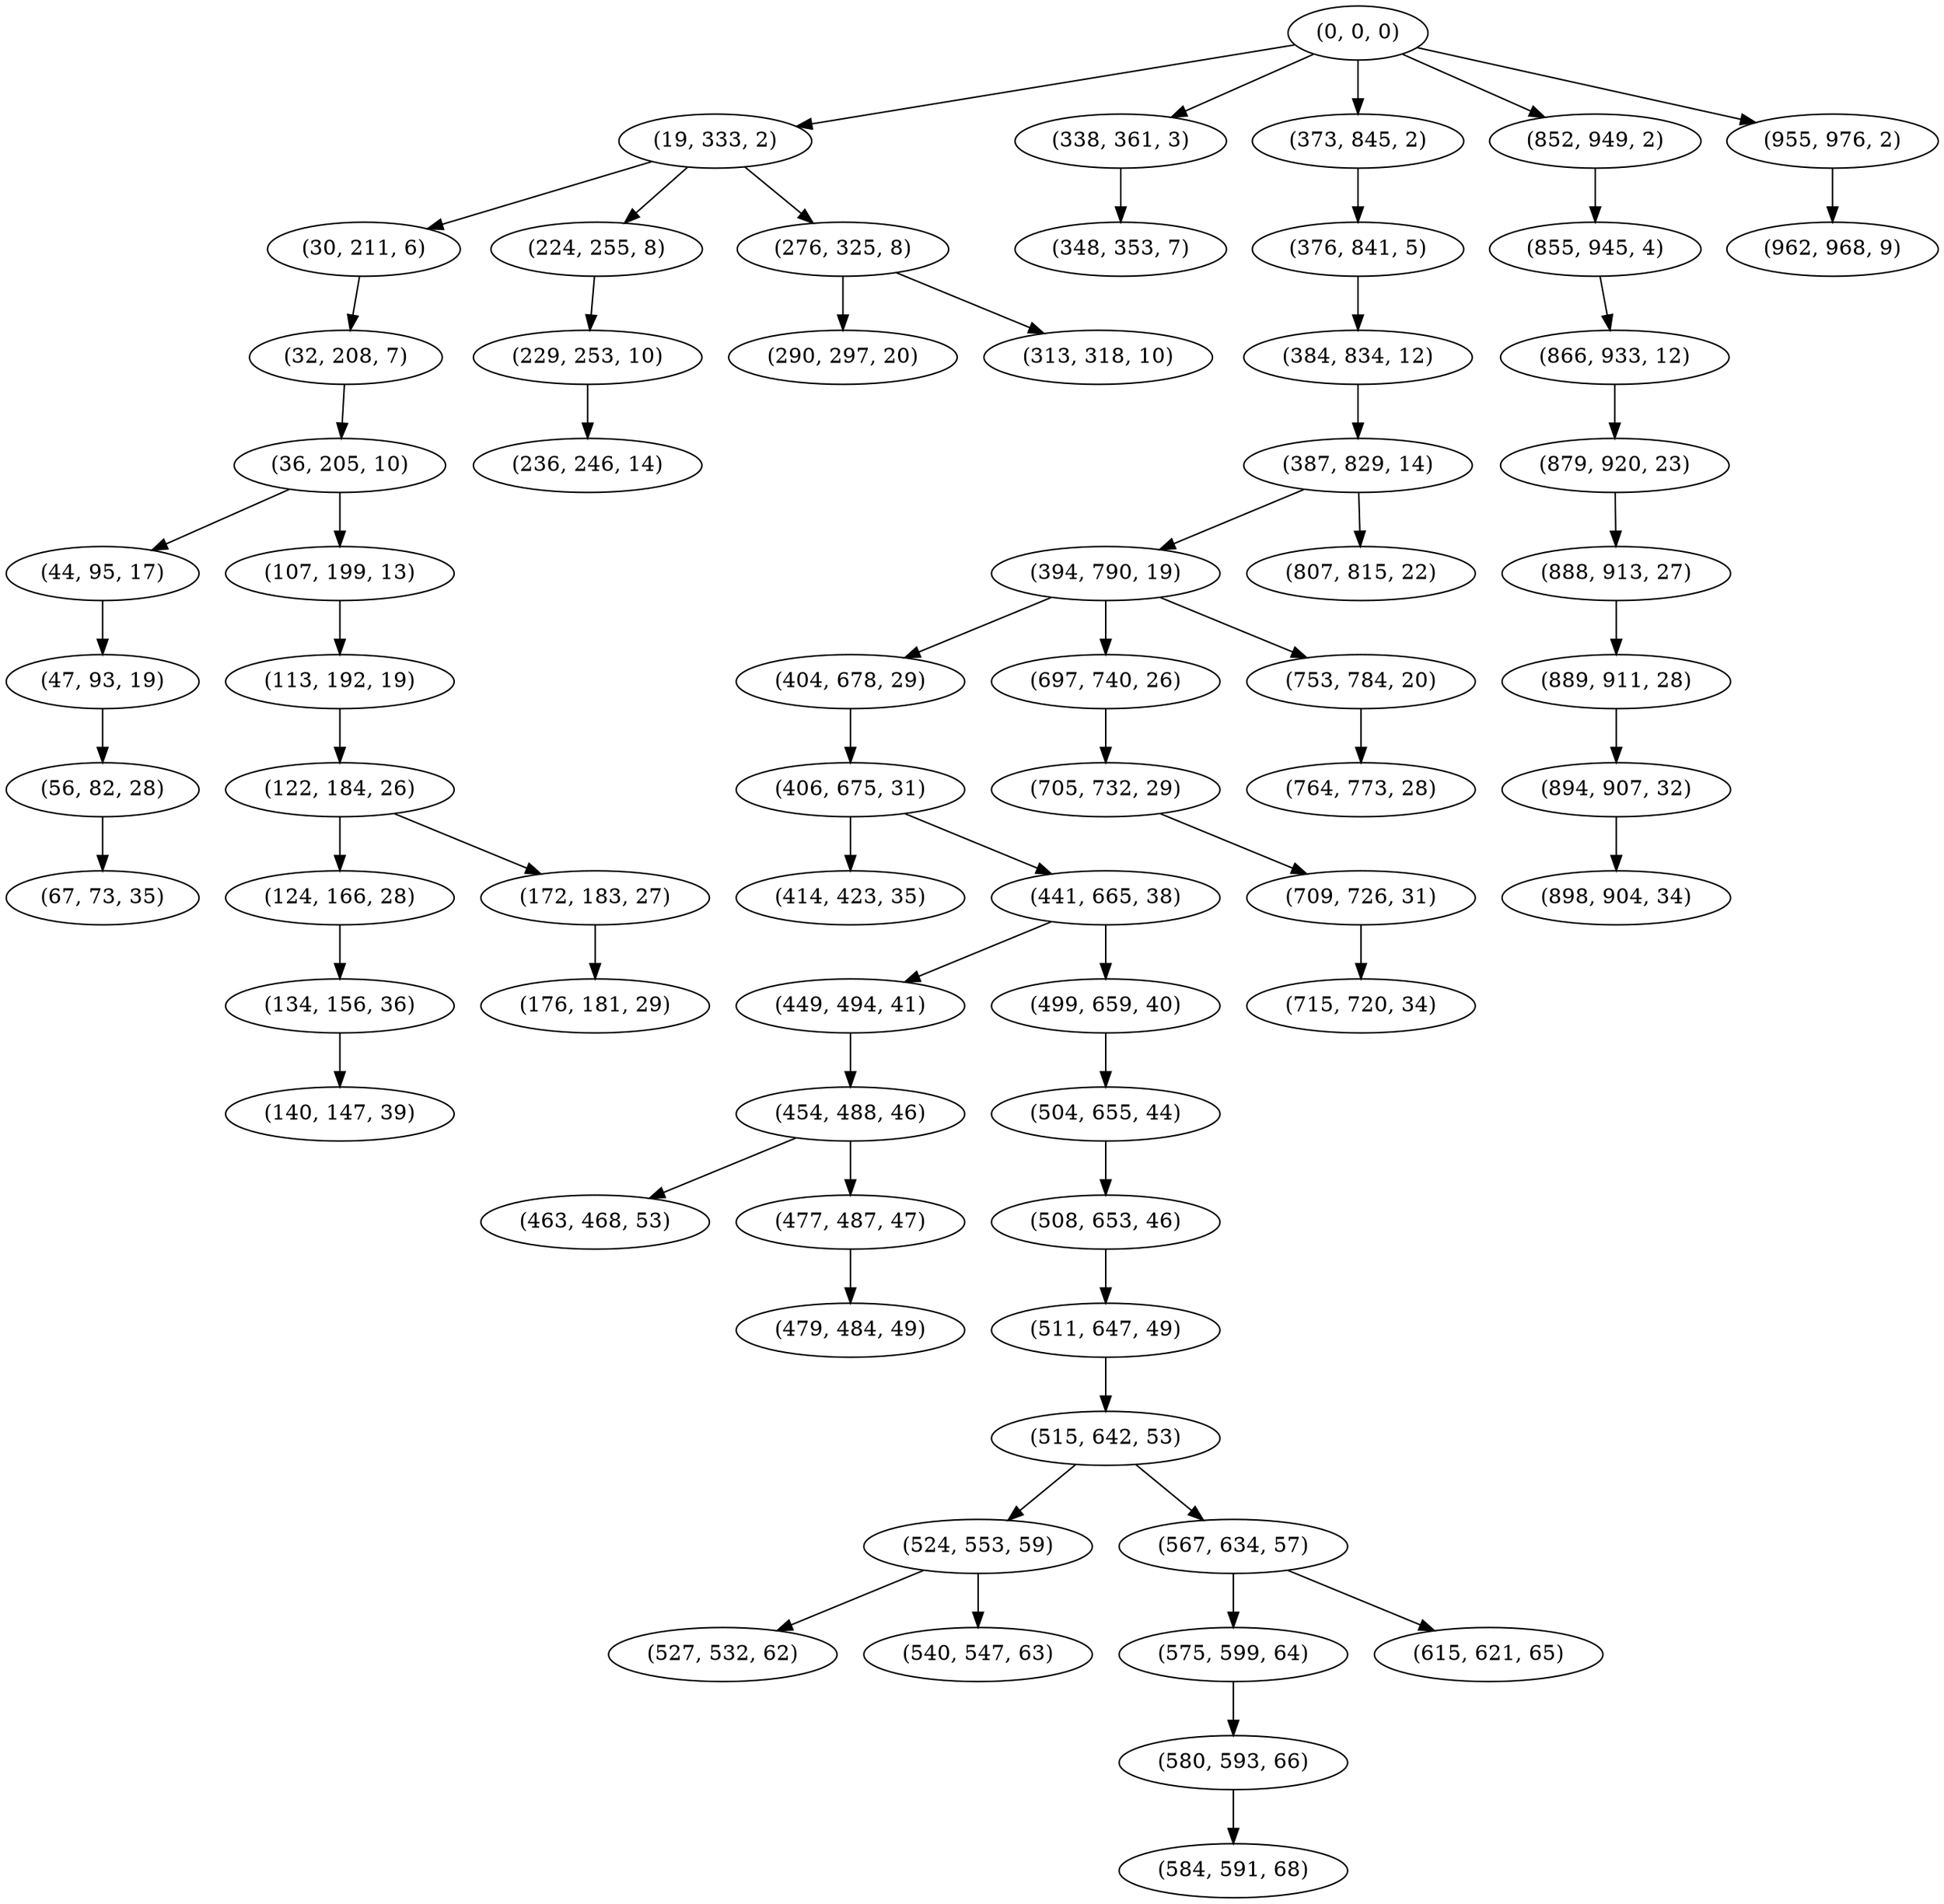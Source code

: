 digraph tree {
    "(0, 0, 0)";
    "(19, 333, 2)";
    "(30, 211, 6)";
    "(32, 208, 7)";
    "(36, 205, 10)";
    "(44, 95, 17)";
    "(47, 93, 19)";
    "(56, 82, 28)";
    "(67, 73, 35)";
    "(107, 199, 13)";
    "(113, 192, 19)";
    "(122, 184, 26)";
    "(124, 166, 28)";
    "(134, 156, 36)";
    "(140, 147, 39)";
    "(172, 183, 27)";
    "(176, 181, 29)";
    "(224, 255, 8)";
    "(229, 253, 10)";
    "(236, 246, 14)";
    "(276, 325, 8)";
    "(290, 297, 20)";
    "(313, 318, 10)";
    "(338, 361, 3)";
    "(348, 353, 7)";
    "(373, 845, 2)";
    "(376, 841, 5)";
    "(384, 834, 12)";
    "(387, 829, 14)";
    "(394, 790, 19)";
    "(404, 678, 29)";
    "(406, 675, 31)";
    "(414, 423, 35)";
    "(441, 665, 38)";
    "(449, 494, 41)";
    "(454, 488, 46)";
    "(463, 468, 53)";
    "(477, 487, 47)";
    "(479, 484, 49)";
    "(499, 659, 40)";
    "(504, 655, 44)";
    "(508, 653, 46)";
    "(511, 647, 49)";
    "(515, 642, 53)";
    "(524, 553, 59)";
    "(527, 532, 62)";
    "(540, 547, 63)";
    "(567, 634, 57)";
    "(575, 599, 64)";
    "(580, 593, 66)";
    "(584, 591, 68)";
    "(615, 621, 65)";
    "(697, 740, 26)";
    "(705, 732, 29)";
    "(709, 726, 31)";
    "(715, 720, 34)";
    "(753, 784, 20)";
    "(764, 773, 28)";
    "(807, 815, 22)";
    "(852, 949, 2)";
    "(855, 945, 4)";
    "(866, 933, 12)";
    "(879, 920, 23)";
    "(888, 913, 27)";
    "(889, 911, 28)";
    "(894, 907, 32)";
    "(898, 904, 34)";
    "(955, 976, 2)";
    "(962, 968, 9)";
    "(0, 0, 0)" -> "(19, 333, 2)";
    "(0, 0, 0)" -> "(338, 361, 3)";
    "(0, 0, 0)" -> "(373, 845, 2)";
    "(0, 0, 0)" -> "(852, 949, 2)";
    "(0, 0, 0)" -> "(955, 976, 2)";
    "(19, 333, 2)" -> "(30, 211, 6)";
    "(19, 333, 2)" -> "(224, 255, 8)";
    "(19, 333, 2)" -> "(276, 325, 8)";
    "(30, 211, 6)" -> "(32, 208, 7)";
    "(32, 208, 7)" -> "(36, 205, 10)";
    "(36, 205, 10)" -> "(44, 95, 17)";
    "(36, 205, 10)" -> "(107, 199, 13)";
    "(44, 95, 17)" -> "(47, 93, 19)";
    "(47, 93, 19)" -> "(56, 82, 28)";
    "(56, 82, 28)" -> "(67, 73, 35)";
    "(107, 199, 13)" -> "(113, 192, 19)";
    "(113, 192, 19)" -> "(122, 184, 26)";
    "(122, 184, 26)" -> "(124, 166, 28)";
    "(122, 184, 26)" -> "(172, 183, 27)";
    "(124, 166, 28)" -> "(134, 156, 36)";
    "(134, 156, 36)" -> "(140, 147, 39)";
    "(172, 183, 27)" -> "(176, 181, 29)";
    "(224, 255, 8)" -> "(229, 253, 10)";
    "(229, 253, 10)" -> "(236, 246, 14)";
    "(276, 325, 8)" -> "(290, 297, 20)";
    "(276, 325, 8)" -> "(313, 318, 10)";
    "(338, 361, 3)" -> "(348, 353, 7)";
    "(373, 845, 2)" -> "(376, 841, 5)";
    "(376, 841, 5)" -> "(384, 834, 12)";
    "(384, 834, 12)" -> "(387, 829, 14)";
    "(387, 829, 14)" -> "(394, 790, 19)";
    "(387, 829, 14)" -> "(807, 815, 22)";
    "(394, 790, 19)" -> "(404, 678, 29)";
    "(394, 790, 19)" -> "(697, 740, 26)";
    "(394, 790, 19)" -> "(753, 784, 20)";
    "(404, 678, 29)" -> "(406, 675, 31)";
    "(406, 675, 31)" -> "(414, 423, 35)";
    "(406, 675, 31)" -> "(441, 665, 38)";
    "(441, 665, 38)" -> "(449, 494, 41)";
    "(441, 665, 38)" -> "(499, 659, 40)";
    "(449, 494, 41)" -> "(454, 488, 46)";
    "(454, 488, 46)" -> "(463, 468, 53)";
    "(454, 488, 46)" -> "(477, 487, 47)";
    "(477, 487, 47)" -> "(479, 484, 49)";
    "(499, 659, 40)" -> "(504, 655, 44)";
    "(504, 655, 44)" -> "(508, 653, 46)";
    "(508, 653, 46)" -> "(511, 647, 49)";
    "(511, 647, 49)" -> "(515, 642, 53)";
    "(515, 642, 53)" -> "(524, 553, 59)";
    "(515, 642, 53)" -> "(567, 634, 57)";
    "(524, 553, 59)" -> "(527, 532, 62)";
    "(524, 553, 59)" -> "(540, 547, 63)";
    "(567, 634, 57)" -> "(575, 599, 64)";
    "(567, 634, 57)" -> "(615, 621, 65)";
    "(575, 599, 64)" -> "(580, 593, 66)";
    "(580, 593, 66)" -> "(584, 591, 68)";
    "(697, 740, 26)" -> "(705, 732, 29)";
    "(705, 732, 29)" -> "(709, 726, 31)";
    "(709, 726, 31)" -> "(715, 720, 34)";
    "(753, 784, 20)" -> "(764, 773, 28)";
    "(852, 949, 2)" -> "(855, 945, 4)";
    "(855, 945, 4)" -> "(866, 933, 12)";
    "(866, 933, 12)" -> "(879, 920, 23)";
    "(879, 920, 23)" -> "(888, 913, 27)";
    "(888, 913, 27)" -> "(889, 911, 28)";
    "(889, 911, 28)" -> "(894, 907, 32)";
    "(894, 907, 32)" -> "(898, 904, 34)";
    "(955, 976, 2)" -> "(962, 968, 9)";
}
